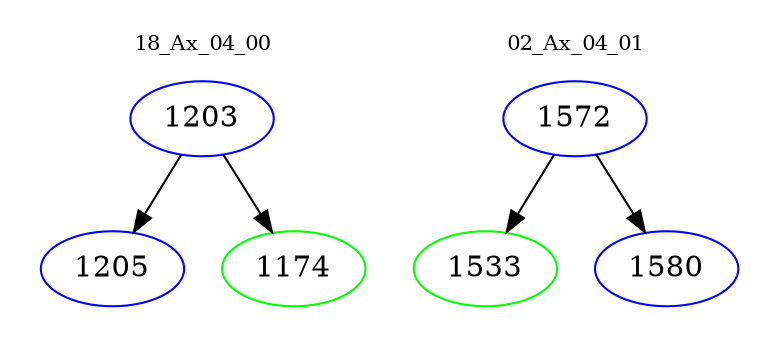digraph{
subgraph cluster_0 {
color = white
label = "18_Ax_04_00";
fontsize=10;
T0_1203 [label="1203", color="blue"]
T0_1203 -> T0_1205 [color="black"]
T0_1205 [label="1205", color="blue"]
T0_1203 -> T0_1174 [color="black"]
T0_1174 [label="1174", color="green"]
}
subgraph cluster_1 {
color = white
label = "02_Ax_04_01";
fontsize=10;
T1_1572 [label="1572", color="blue"]
T1_1572 -> T1_1533 [color="black"]
T1_1533 [label="1533", color="green"]
T1_1572 -> T1_1580 [color="black"]
T1_1580 [label="1580", color="blue"]
}
}
